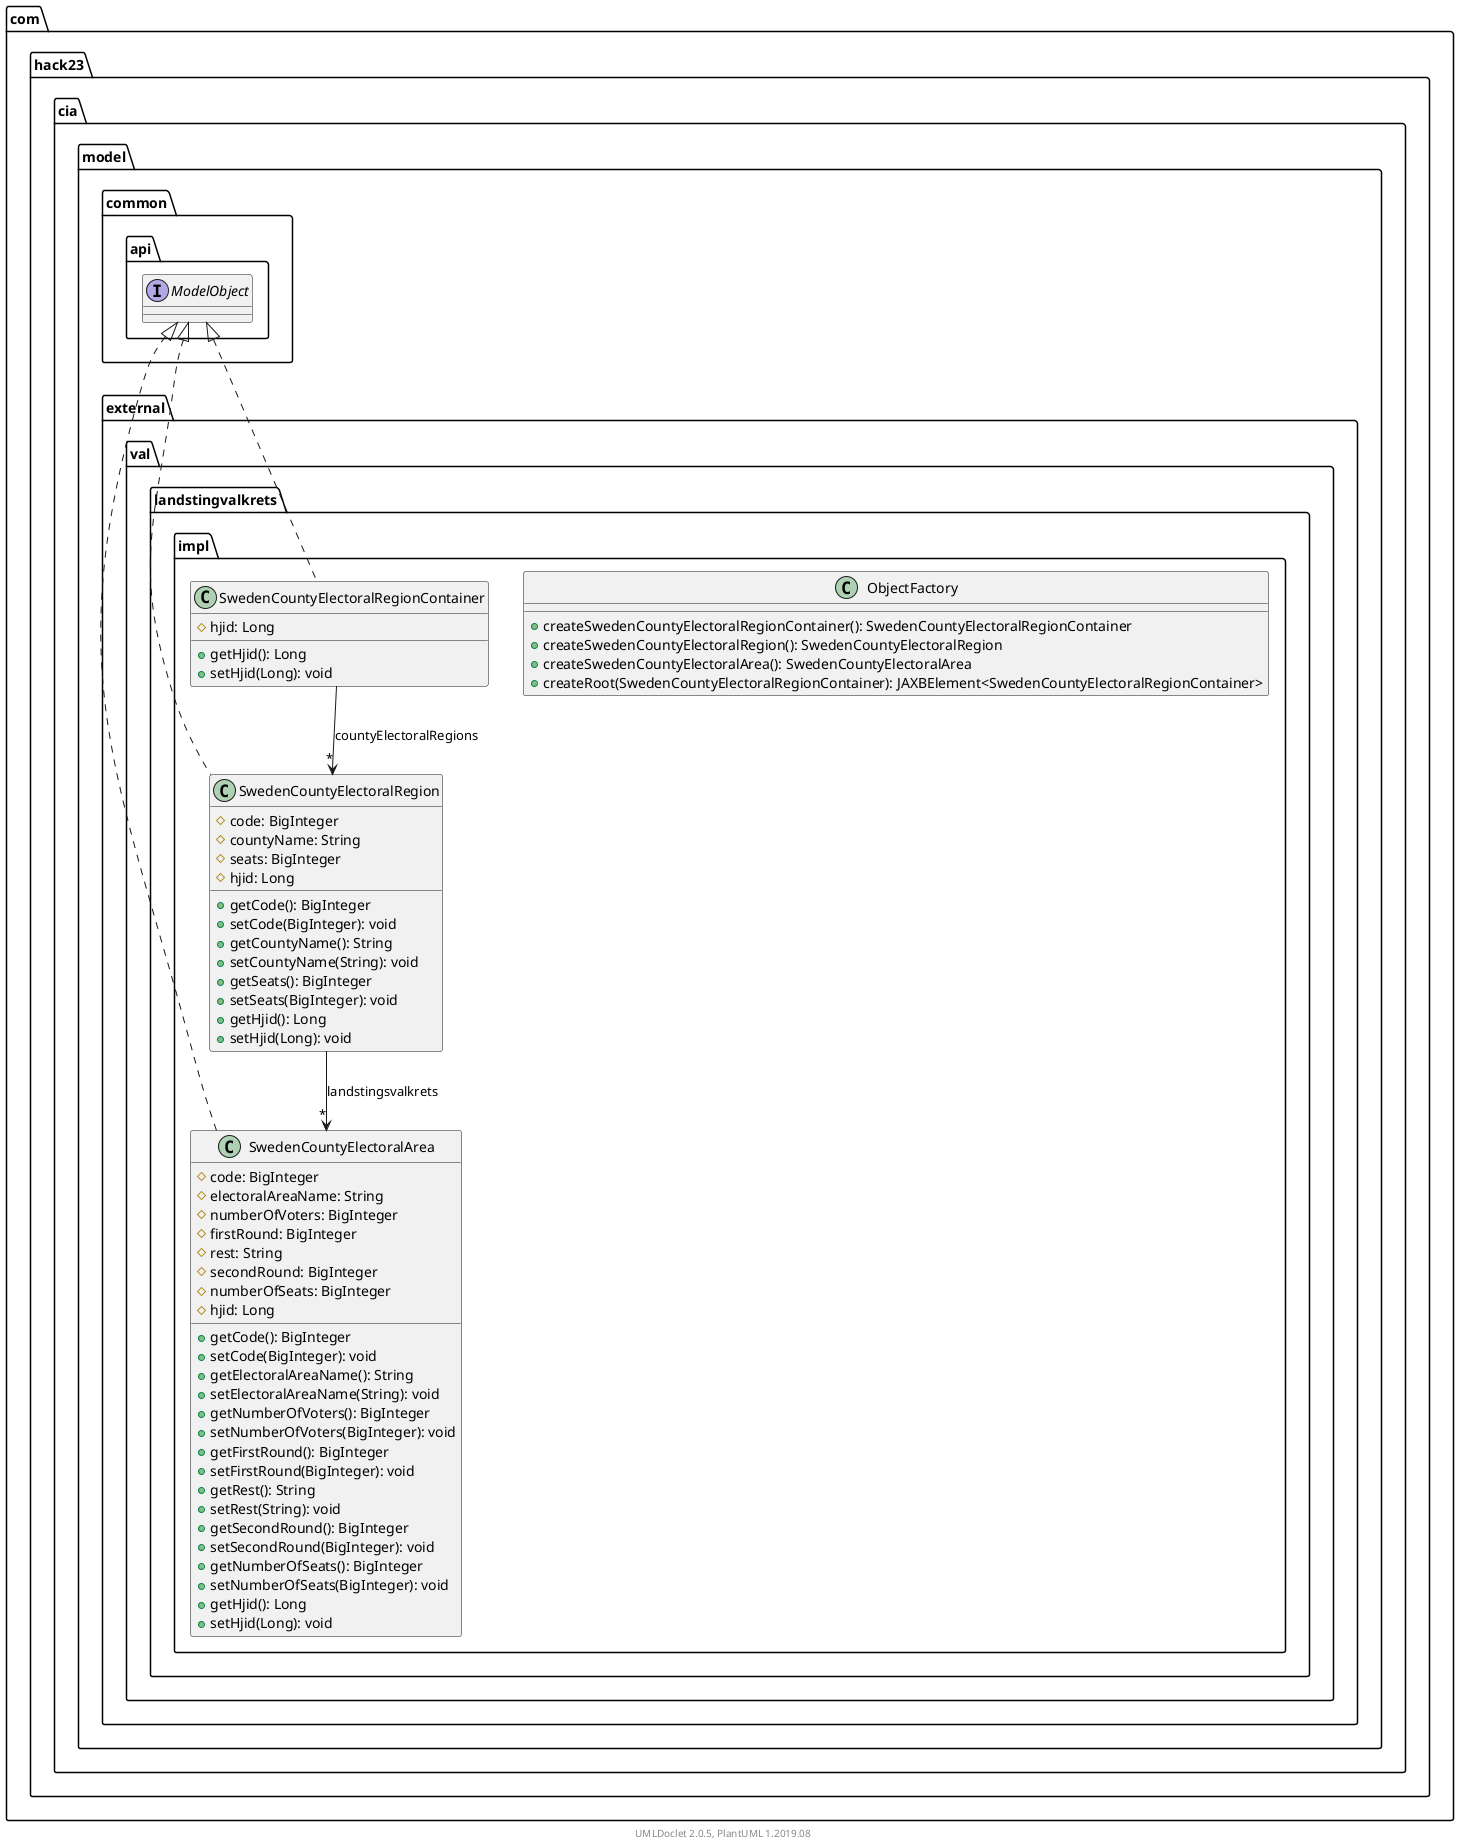 @startuml
    namespace com.hack23.cia.model.external.val.landstingvalkrets.impl {

        class SwedenCountyElectoralArea [[SwedenCountyElectoralArea.html]] {
            #code: BigInteger
            #electoralAreaName: String
            #numberOfVoters: BigInteger
            #firstRound: BigInteger
            #rest: String
            #secondRound: BigInteger
            #numberOfSeats: BigInteger
            #hjid: Long
            +getCode(): BigInteger
            +setCode(BigInteger): void
            +getElectoralAreaName(): String
            +setElectoralAreaName(String): void
            +getNumberOfVoters(): BigInteger
            +setNumberOfVoters(BigInteger): void
            +getFirstRound(): BigInteger
            +setFirstRound(BigInteger): void
            +getRest(): String
            +setRest(String): void
            +getSecondRound(): BigInteger
            +setSecondRound(BigInteger): void
            +getNumberOfSeats(): BigInteger
            +setNumberOfSeats(BigInteger): void
            +getHjid(): Long
            +setHjid(Long): void
        }

        class ObjectFactory [[ObjectFactory.html]] {
            +createSwedenCountyElectoralRegionContainer(): SwedenCountyElectoralRegionContainer
            +createSwedenCountyElectoralRegion(): SwedenCountyElectoralRegion
            +createSwedenCountyElectoralArea(): SwedenCountyElectoralArea
            +createRoot(SwedenCountyElectoralRegionContainer): JAXBElement<SwedenCountyElectoralRegionContainer>
        }

        class SwedenCountyElectoralRegion [[SwedenCountyElectoralRegion.html]] {
            #code: BigInteger
            #countyName: String
            #seats: BigInteger
            #hjid: Long
            +getCode(): BigInteger
            +setCode(BigInteger): void
            +getCountyName(): String
            +setCountyName(String): void
            +getSeats(): BigInteger
            +setSeats(BigInteger): void
            +getHjid(): Long
            +setHjid(Long): void
        }

        class SwedenCountyElectoralRegionContainer [[SwedenCountyElectoralRegionContainer.html]] {
            #hjid: Long
            +getHjid(): Long
            +setHjid(Long): void
        }

        com.hack23.cia.model.common.api.ModelObject <|.. SwedenCountyElectoralArea
        com.hack23.cia.model.common.api.ModelObject <|.. SwedenCountyElectoralRegion
        SwedenCountyElectoralRegion --> "*" SwedenCountyElectoralArea: landstingsvalkrets
        com.hack23.cia.model.common.api.ModelObject <|.. SwedenCountyElectoralRegionContainer
        SwedenCountyElectoralRegionContainer --> "*" SwedenCountyElectoralRegion: countyElectoralRegions
    }

    namespace com.hack23.cia.model.common.api {
        interface ModelObject
    }

    center footer UMLDoclet 2.0.5, PlantUML 1.2019.08
@enduml
